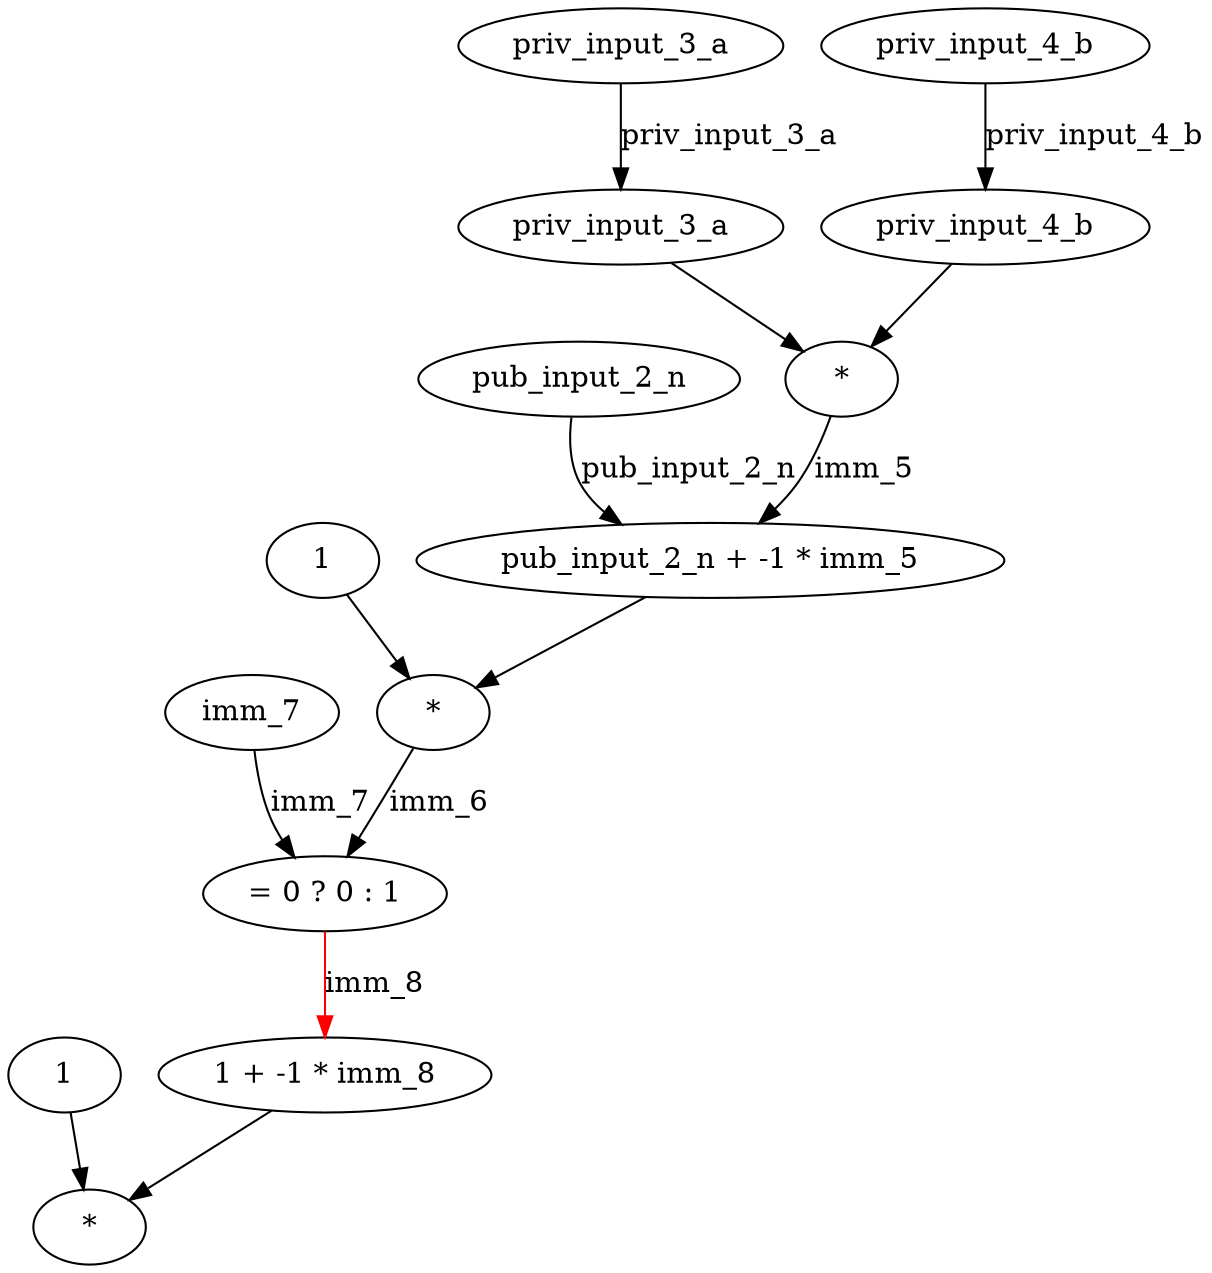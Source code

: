 digraph g {
imm_5 [label="*"]
imm_5lhs [label="priv_input_3_a"]
imm_5lhs -> imm_5
imm_5rhs [label="priv_input_4_b"]
imm_5rhs -> imm_5
priv_input_3_a -> imm_5lhs [label="priv_input_3_a", color="black"]
priv_input_4_b -> imm_5rhs [label="priv_input_4_b", color="black"]
imm_6 [label="*"]
imm_6lhs [label="1"]
imm_6lhs -> imm_6
imm_6rhs [label="pub_input_2_n + -1 * imm_5"]
imm_6rhs -> imm_6
pub_input_2_n -> imm_6rhs [label="pub_input_2_n", color="black"]
imm_5 -> imm_6rhs [label="imm_5", color="black"]
imm_8 [label="= 0 ? 0 : 1"]
imm_6 -> imm_8 [label="imm_6", color="black"]
imm_7 -> imm_8 [label="imm_7", color="black"]
output_1 [label="*"]
output_1lhs [label="1"]
output_1lhs -> output_1
output_1rhs [label="1 + -1 * imm_8"]
output_1rhs -> output_1
imm_8 -> output_1rhs [label="imm_8", color="red"]
}
